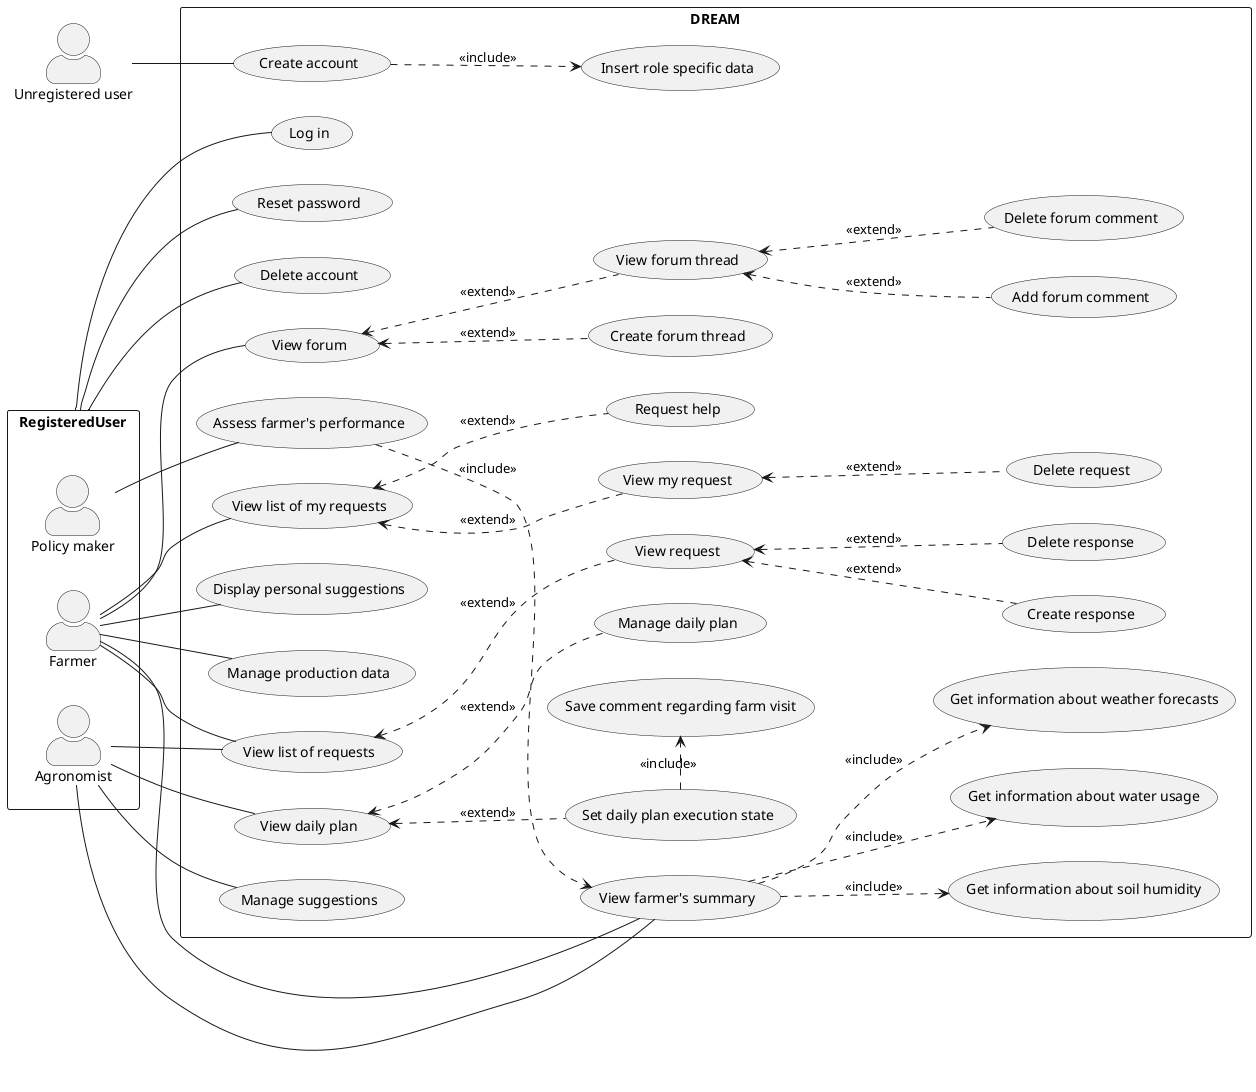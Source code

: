 @startuml Use case
left to right direction
skinparam packageStyle rectangle
skinparam actorStyle awesome

' skinparam linetype polyline
' skinparam linetype ortho

'Primary - should be on the left side
actor :Unregistered user: as UnregUser

package RegisteredUser {
    actor :Policy maker: as PolMaker
    actor :Farmer:
    actor :Agronomist:
}

' 'Secondary - should be on the right side
' package ExternalSystem {
'     actor :WeatherForecastSystem:
'     actor :WaterIrrigationSystem:
'     actor :SensorSystem:
' }

'visualisations - less details or additional phenomenas? as in lower diagram
'there are MANY missing phenomenas, that can be deducted from UC
'about SP: which is better?? - maybe a question to tamburri
'   "The system visualizes data ... for argonomist"
'   "The system visualizes data ..."
'   "Agronomist visualizes data"
rectangle DREAM {
    '''''''''''Common'''''''''''
    RegisteredUser -- (Log in)
    RegisteredUser -- (Reset password)
    RegisteredUser -- (Delete account)
    UnregUser -- (Create account)
    ' PolMaker -- (Log in)
    ' Agronomist -- (Log in)
    (Create account) ..> (Insert role specific data) : <<include>>

    '''''''''''Farmer'''''''''''
    ' Farmer -- (Log in)
    Farmer -- (View farmer's summary)
    (View farmer's summary) ..> (Get information about weather forecasts) : <<include>>
    (View farmer's summary) ..> (Get information about soil humidity) : <<include>>
    (View farmer's summary) ..> (Get information about water usage) : <<include>>
    Farmer -- (Display personal suggestions)
    Farmer -- (Manage production data)
    Farmer -- (View forum)
    (View forum) <.. (Create forum thread) : <<extend>>
    (View forum) <.. (View forum thread) : <<extend>>
    (View forum thread) <.. (Delete forum comment) : <<extend>>
    (View forum thread) <.. (Add forum comment) : <<extend>>
    (View list of my requests) <.. (Request help) : <<extend>>
    (View list of my requests) <.. (View my request) : <<extend>>
    Farmer -- (View list of requests)
    Farmer -- (View list of my requests)
    (View my request) <.. (Delete request) : <<extend>>

    '''''''''''Agronomist'''''''''''
    Agronomist -- (View farmer's summary)
    Agronomist -- (View list of requests)
    Agronomist -- (Manage suggestions)
    (View list of requests) <.. (View request) : <<extend>>
    (View request) <.. (Create response) : <<extend>>
    (View request) <.. (Delete response) : <<extend>>
    Agronomist -- (View daily plan)
    (View daily plan) <.. (Manage daily plan) : <<extend>>
    (View daily plan) <.. (Set daily plan execution state) : <<extend>>
    (Set daily plan execution state) .> (Save comment regarding farm visit) : <<include>>

    '''''''''''Policy maker'''''''''''
    PolMaker -- (Assess farmer's performance)
    ' PolMaker -- (View list of requests)
    (Assess farmer's performance) ..> (View farmer's summary) : <<include>>
}

@enduml
